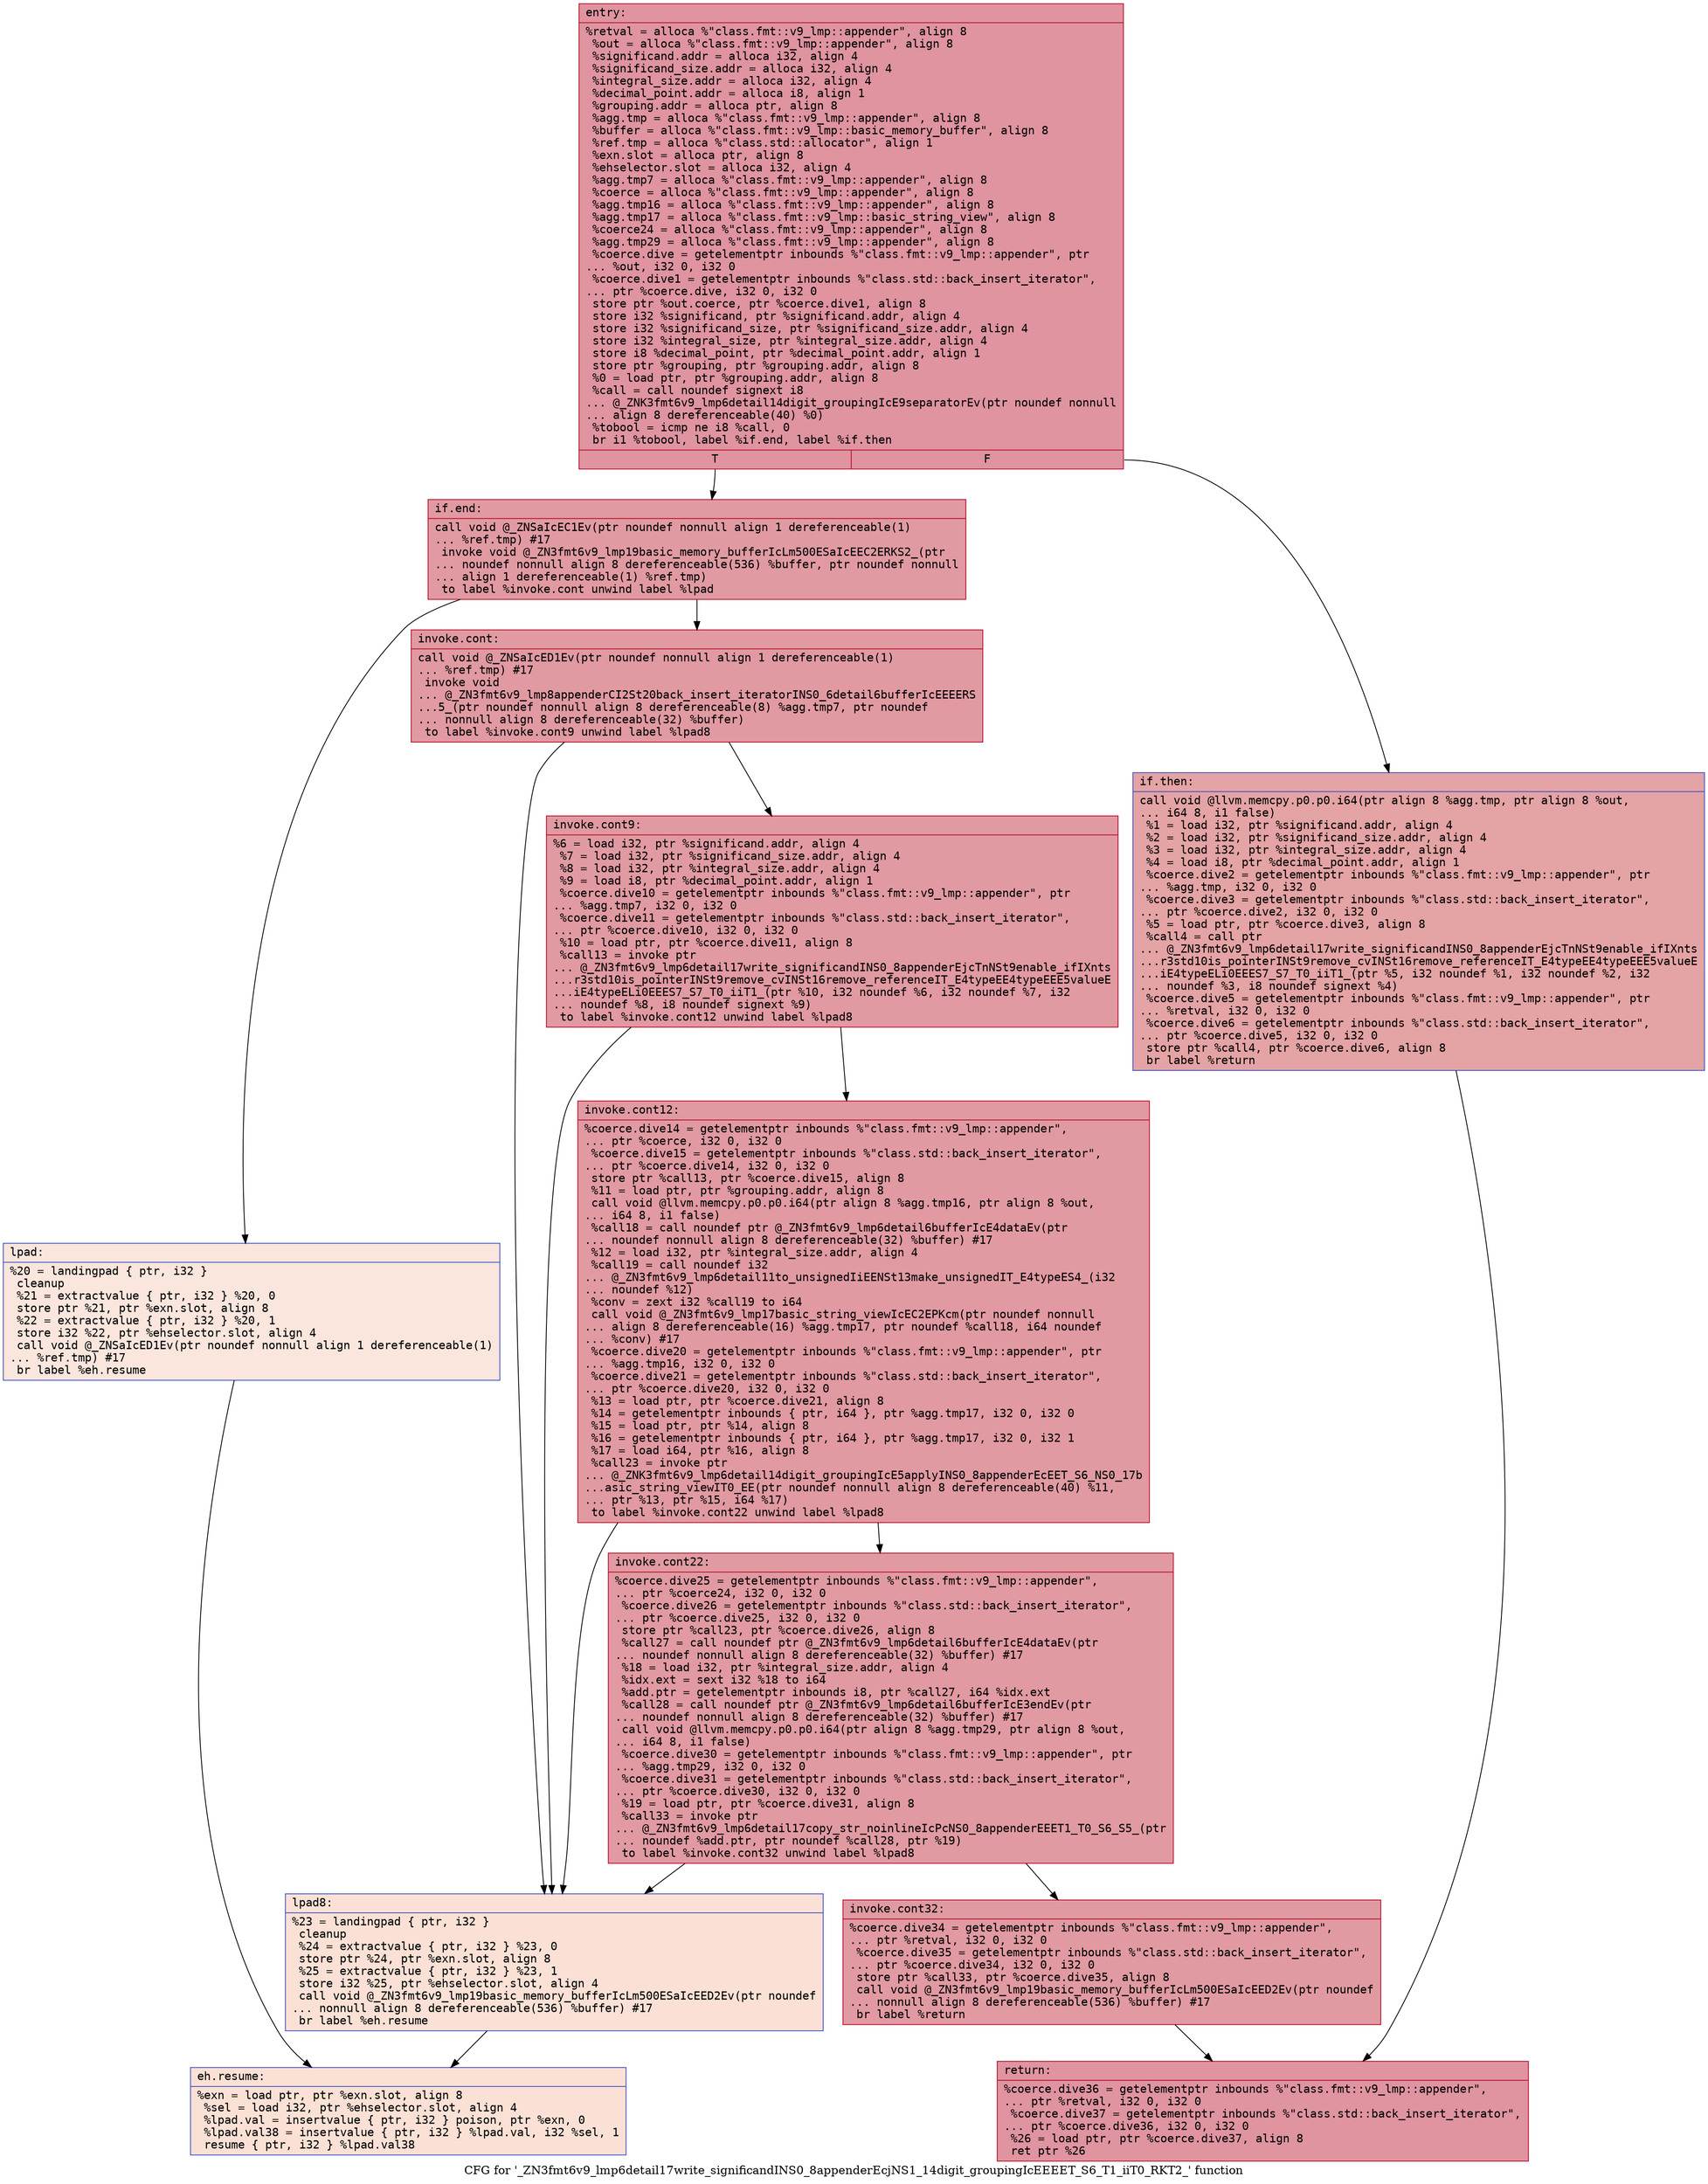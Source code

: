 digraph "CFG for '_ZN3fmt6v9_lmp6detail17write_significandINS0_8appenderEcjNS1_14digit_groupingIcEEEET_S6_T1_iiT0_RKT2_' function" {
	label="CFG for '_ZN3fmt6v9_lmp6detail17write_significandINS0_8appenderEcjNS1_14digit_groupingIcEEEET_S6_T1_iiT0_RKT2_' function";

	Node0x55fec32529e0 [shape=record,color="#b70d28ff", style=filled, fillcolor="#b70d2870" fontname="Courier",label="{entry:\l|  %retval = alloca %\"class.fmt::v9_lmp::appender\", align 8\l  %out = alloca %\"class.fmt::v9_lmp::appender\", align 8\l  %significand.addr = alloca i32, align 4\l  %significand_size.addr = alloca i32, align 4\l  %integral_size.addr = alloca i32, align 4\l  %decimal_point.addr = alloca i8, align 1\l  %grouping.addr = alloca ptr, align 8\l  %agg.tmp = alloca %\"class.fmt::v9_lmp::appender\", align 8\l  %buffer = alloca %\"class.fmt::v9_lmp::basic_memory_buffer\", align 8\l  %ref.tmp = alloca %\"class.std::allocator\", align 1\l  %exn.slot = alloca ptr, align 8\l  %ehselector.slot = alloca i32, align 4\l  %agg.tmp7 = alloca %\"class.fmt::v9_lmp::appender\", align 8\l  %coerce = alloca %\"class.fmt::v9_lmp::appender\", align 8\l  %agg.tmp16 = alloca %\"class.fmt::v9_lmp::appender\", align 8\l  %agg.tmp17 = alloca %\"class.fmt::v9_lmp::basic_string_view\", align 8\l  %coerce24 = alloca %\"class.fmt::v9_lmp::appender\", align 8\l  %agg.tmp29 = alloca %\"class.fmt::v9_lmp::appender\", align 8\l  %coerce.dive = getelementptr inbounds %\"class.fmt::v9_lmp::appender\", ptr\l... %out, i32 0, i32 0\l  %coerce.dive1 = getelementptr inbounds %\"class.std::back_insert_iterator\",\l... ptr %coerce.dive, i32 0, i32 0\l  store ptr %out.coerce, ptr %coerce.dive1, align 8\l  store i32 %significand, ptr %significand.addr, align 4\l  store i32 %significand_size, ptr %significand_size.addr, align 4\l  store i32 %integral_size, ptr %integral_size.addr, align 4\l  store i8 %decimal_point, ptr %decimal_point.addr, align 1\l  store ptr %grouping, ptr %grouping.addr, align 8\l  %0 = load ptr, ptr %grouping.addr, align 8\l  %call = call noundef signext i8\l... @_ZNK3fmt6v9_lmp6detail14digit_groupingIcE9separatorEv(ptr noundef nonnull\l... align 8 dereferenceable(40) %0)\l  %tobool = icmp ne i8 %call, 0\l  br i1 %tobool, label %if.end, label %if.then\l|{<s0>T|<s1>F}}"];
	Node0x55fec32529e0:s0 -> Node0x55fec3254530[tooltip="entry -> if.end\nProbability 62.50%" ];
	Node0x55fec32529e0:s1 -> Node0x55fec32545a0[tooltip="entry -> if.then\nProbability 37.50%" ];
	Node0x55fec32545a0 [shape=record,color="#3d50c3ff", style=filled, fillcolor="#c32e3170" fontname="Courier",label="{if.then:\l|  call void @llvm.memcpy.p0.p0.i64(ptr align 8 %agg.tmp, ptr align 8 %out,\l... i64 8, i1 false)\l  %1 = load i32, ptr %significand.addr, align 4\l  %2 = load i32, ptr %significand_size.addr, align 4\l  %3 = load i32, ptr %integral_size.addr, align 4\l  %4 = load i8, ptr %decimal_point.addr, align 1\l  %coerce.dive2 = getelementptr inbounds %\"class.fmt::v9_lmp::appender\", ptr\l... %agg.tmp, i32 0, i32 0\l  %coerce.dive3 = getelementptr inbounds %\"class.std::back_insert_iterator\",\l... ptr %coerce.dive2, i32 0, i32 0\l  %5 = load ptr, ptr %coerce.dive3, align 8\l  %call4 = call ptr\l... @_ZN3fmt6v9_lmp6detail17write_significandINS0_8appenderEjcTnNSt9enable_ifIXnts\l...r3std10is_pointerINSt9remove_cvINSt16remove_referenceIT_E4typeEE4typeEEE5valueE\l...iE4typeELi0EEES7_S7_T0_iiT1_(ptr %5, i32 noundef %1, i32 noundef %2, i32\l... noundef %3, i8 noundef signext %4)\l  %coerce.dive5 = getelementptr inbounds %\"class.fmt::v9_lmp::appender\", ptr\l... %retval, i32 0, i32 0\l  %coerce.dive6 = getelementptr inbounds %\"class.std::back_insert_iterator\",\l... ptr %coerce.dive5, i32 0, i32 0\l  store ptr %call4, ptr %coerce.dive6, align 8\l  br label %return\l}"];
	Node0x55fec32545a0 -> Node0x55fec32551b0[tooltip="if.then -> return\nProbability 100.00%" ];
	Node0x55fec3254530 [shape=record,color="#b70d28ff", style=filled, fillcolor="#bb1b2c70" fontname="Courier",label="{if.end:\l|  call void @_ZNSaIcEC1Ev(ptr noundef nonnull align 1 dereferenceable(1)\l... %ref.tmp) #17\l  invoke void @_ZN3fmt6v9_lmp19basic_memory_bufferIcLm500ESaIcEEC2ERKS2_(ptr\l... noundef nonnull align 8 dereferenceable(536) %buffer, ptr noundef nonnull\l... align 1 dereferenceable(1) %ref.tmp)\l          to label %invoke.cont unwind label %lpad\l}"];
	Node0x55fec3254530 -> Node0x55fec3255380[tooltip="if.end -> invoke.cont\nProbability 100.00%" ];
	Node0x55fec3254530 -> Node0x55fec3255400[tooltip="if.end -> lpad\nProbability 0.00%" ];
	Node0x55fec3255380 [shape=record,color="#b70d28ff", style=filled, fillcolor="#bb1b2c70" fontname="Courier",label="{invoke.cont:\l|  call void @_ZNSaIcED1Ev(ptr noundef nonnull align 1 dereferenceable(1)\l... %ref.tmp) #17\l  invoke void\l... @_ZN3fmt6v9_lmp8appenderCI2St20back_insert_iteratorINS0_6detail6bufferIcEEEERS\l...5_(ptr noundef nonnull align 8 dereferenceable(8) %agg.tmp7, ptr noundef\l... nonnull align 8 dereferenceable(32) %buffer)\l          to label %invoke.cont9 unwind label %lpad8\l}"];
	Node0x55fec3255380 -> Node0x55fec3255680[tooltip="invoke.cont -> invoke.cont9\nProbability 100.00%" ];
	Node0x55fec3255380 -> Node0x55fec3255760[tooltip="invoke.cont -> lpad8\nProbability 0.00%" ];
	Node0x55fec3255680 [shape=record,color="#b70d28ff", style=filled, fillcolor="#bb1b2c70" fontname="Courier",label="{invoke.cont9:\l|  %6 = load i32, ptr %significand.addr, align 4\l  %7 = load i32, ptr %significand_size.addr, align 4\l  %8 = load i32, ptr %integral_size.addr, align 4\l  %9 = load i8, ptr %decimal_point.addr, align 1\l  %coerce.dive10 = getelementptr inbounds %\"class.fmt::v9_lmp::appender\", ptr\l... %agg.tmp7, i32 0, i32 0\l  %coerce.dive11 = getelementptr inbounds %\"class.std::back_insert_iterator\",\l... ptr %coerce.dive10, i32 0, i32 0\l  %10 = load ptr, ptr %coerce.dive11, align 8\l  %call13 = invoke ptr\l... @_ZN3fmt6v9_lmp6detail17write_significandINS0_8appenderEjcTnNSt9enable_ifIXnts\l...r3std10is_pointerINSt9remove_cvINSt16remove_referenceIT_E4typeEE4typeEEE5valueE\l...iE4typeELi0EEES7_S7_T0_iiT1_(ptr %10, i32 noundef %6, i32 noundef %7, i32\l... noundef %8, i8 noundef signext %9)\l          to label %invoke.cont12 unwind label %lpad8\l}"];
	Node0x55fec3255680 -> Node0x55fec3255e60[tooltip="invoke.cont9 -> invoke.cont12\nProbability 100.00%" ];
	Node0x55fec3255680 -> Node0x55fec3255760[tooltip="invoke.cont9 -> lpad8\nProbability 0.00%" ];
	Node0x55fec3255e60 [shape=record,color="#b70d28ff", style=filled, fillcolor="#bb1b2c70" fontname="Courier",label="{invoke.cont12:\l|  %coerce.dive14 = getelementptr inbounds %\"class.fmt::v9_lmp::appender\",\l... ptr %coerce, i32 0, i32 0\l  %coerce.dive15 = getelementptr inbounds %\"class.std::back_insert_iterator\",\l... ptr %coerce.dive14, i32 0, i32 0\l  store ptr %call13, ptr %coerce.dive15, align 8\l  %11 = load ptr, ptr %grouping.addr, align 8\l  call void @llvm.memcpy.p0.p0.i64(ptr align 8 %agg.tmp16, ptr align 8 %out,\l... i64 8, i1 false)\l  %call18 = call noundef ptr @_ZN3fmt6v9_lmp6detail6bufferIcE4dataEv(ptr\l... noundef nonnull align 8 dereferenceable(32) %buffer) #17\l  %12 = load i32, ptr %integral_size.addr, align 4\l  %call19 = call noundef i32\l... @_ZN3fmt6v9_lmp6detail11to_unsignedIiEENSt13make_unsignedIT_E4typeES4_(i32\l... noundef %12)\l  %conv = zext i32 %call19 to i64\l  call void @_ZN3fmt6v9_lmp17basic_string_viewIcEC2EPKcm(ptr noundef nonnull\l... align 8 dereferenceable(16) %agg.tmp17, ptr noundef %call18, i64 noundef\l... %conv) #17\l  %coerce.dive20 = getelementptr inbounds %\"class.fmt::v9_lmp::appender\", ptr\l... %agg.tmp16, i32 0, i32 0\l  %coerce.dive21 = getelementptr inbounds %\"class.std::back_insert_iterator\",\l... ptr %coerce.dive20, i32 0, i32 0\l  %13 = load ptr, ptr %coerce.dive21, align 8\l  %14 = getelementptr inbounds \{ ptr, i64 \}, ptr %agg.tmp17, i32 0, i32 0\l  %15 = load ptr, ptr %14, align 8\l  %16 = getelementptr inbounds \{ ptr, i64 \}, ptr %agg.tmp17, i32 0, i32 1\l  %17 = load i64, ptr %16, align 8\l  %call23 = invoke ptr\l... @_ZNK3fmt6v9_lmp6detail14digit_groupingIcE5applyINS0_8appenderEcEET_S6_NS0_17b\l...asic_string_viewIT0_EE(ptr noundef nonnull align 8 dereferenceable(40) %11,\l... ptr %13, ptr %15, i64 %17)\l          to label %invoke.cont22 unwind label %lpad8\l}"];
	Node0x55fec3255e60 -> Node0x55fec3256f60[tooltip="invoke.cont12 -> invoke.cont22\nProbability 100.00%" ];
	Node0x55fec3255e60 -> Node0x55fec3255760[tooltip="invoke.cont12 -> lpad8\nProbability 0.00%" ];
	Node0x55fec3256f60 [shape=record,color="#b70d28ff", style=filled, fillcolor="#bb1b2c70" fontname="Courier",label="{invoke.cont22:\l|  %coerce.dive25 = getelementptr inbounds %\"class.fmt::v9_lmp::appender\",\l... ptr %coerce24, i32 0, i32 0\l  %coerce.dive26 = getelementptr inbounds %\"class.std::back_insert_iterator\",\l... ptr %coerce.dive25, i32 0, i32 0\l  store ptr %call23, ptr %coerce.dive26, align 8\l  %call27 = call noundef ptr @_ZN3fmt6v9_lmp6detail6bufferIcE4dataEv(ptr\l... noundef nonnull align 8 dereferenceable(32) %buffer) #17\l  %18 = load i32, ptr %integral_size.addr, align 4\l  %idx.ext = sext i32 %18 to i64\l  %add.ptr = getelementptr inbounds i8, ptr %call27, i64 %idx.ext\l  %call28 = call noundef ptr @_ZN3fmt6v9_lmp6detail6bufferIcE3endEv(ptr\l... noundef nonnull align 8 dereferenceable(32) %buffer) #17\l  call void @llvm.memcpy.p0.p0.i64(ptr align 8 %agg.tmp29, ptr align 8 %out,\l... i64 8, i1 false)\l  %coerce.dive30 = getelementptr inbounds %\"class.fmt::v9_lmp::appender\", ptr\l... %agg.tmp29, i32 0, i32 0\l  %coerce.dive31 = getelementptr inbounds %\"class.std::back_insert_iterator\",\l... ptr %coerce.dive30, i32 0, i32 0\l  %19 = load ptr, ptr %coerce.dive31, align 8\l  %call33 = invoke ptr\l... @_ZN3fmt6v9_lmp6detail17copy_str_noinlineIcPcNS0_8appenderEEET1_T0_S6_S5_(ptr\l... noundef %add.ptr, ptr noundef %call28, ptr %19)\l          to label %invoke.cont32 unwind label %lpad8\l}"];
	Node0x55fec3256f60 -> Node0x55fec3257c80[tooltip="invoke.cont22 -> invoke.cont32\nProbability 100.00%" ];
	Node0x55fec3256f60 -> Node0x55fec3255760[tooltip="invoke.cont22 -> lpad8\nProbability 0.00%" ];
	Node0x55fec3257c80 [shape=record,color="#b70d28ff", style=filled, fillcolor="#bb1b2c70" fontname="Courier",label="{invoke.cont32:\l|  %coerce.dive34 = getelementptr inbounds %\"class.fmt::v9_lmp::appender\",\l... ptr %retval, i32 0, i32 0\l  %coerce.dive35 = getelementptr inbounds %\"class.std::back_insert_iterator\",\l... ptr %coerce.dive34, i32 0, i32 0\l  store ptr %call33, ptr %coerce.dive35, align 8\l  call void @_ZN3fmt6v9_lmp19basic_memory_bufferIcLm500ESaIcEED2Ev(ptr noundef\l... nonnull align 8 dereferenceable(536) %buffer) #17\l  br label %return\l}"];
	Node0x55fec3257c80 -> Node0x55fec32551b0[tooltip="invoke.cont32 -> return\nProbability 100.00%" ];
	Node0x55fec3255400 [shape=record,color="#3d50c3ff", style=filled, fillcolor="#f3c7b170" fontname="Courier",label="{lpad:\l|  %20 = landingpad \{ ptr, i32 \}\l          cleanup\l  %21 = extractvalue \{ ptr, i32 \} %20, 0\l  store ptr %21, ptr %exn.slot, align 8\l  %22 = extractvalue \{ ptr, i32 \} %20, 1\l  store i32 %22, ptr %ehselector.slot, align 4\l  call void @_ZNSaIcED1Ev(ptr noundef nonnull align 1 dereferenceable(1)\l... %ref.tmp) #17\l  br label %eh.resume\l}"];
	Node0x55fec3255400 -> Node0x55fec3258620[tooltip="lpad -> eh.resume\nProbability 100.00%" ];
	Node0x55fec3255760 [shape=record,color="#3d50c3ff", style=filled, fillcolor="#f7bca170" fontname="Courier",label="{lpad8:\l|  %23 = landingpad \{ ptr, i32 \}\l          cleanup\l  %24 = extractvalue \{ ptr, i32 \} %23, 0\l  store ptr %24, ptr %exn.slot, align 8\l  %25 = extractvalue \{ ptr, i32 \} %23, 1\l  store i32 %25, ptr %ehselector.slot, align 4\l  call void @_ZN3fmt6v9_lmp19basic_memory_bufferIcLm500ESaIcEED2Ev(ptr noundef\l... nonnull align 8 dereferenceable(536) %buffer) #17\l  br label %eh.resume\l}"];
	Node0x55fec3255760 -> Node0x55fec3258620[tooltip="lpad8 -> eh.resume\nProbability 100.00%" ];
	Node0x55fec32551b0 [shape=record,color="#b70d28ff", style=filled, fillcolor="#b70d2870" fontname="Courier",label="{return:\l|  %coerce.dive36 = getelementptr inbounds %\"class.fmt::v9_lmp::appender\",\l... ptr %retval, i32 0, i32 0\l  %coerce.dive37 = getelementptr inbounds %\"class.std::back_insert_iterator\",\l... ptr %coerce.dive36, i32 0, i32 0\l  %26 = load ptr, ptr %coerce.dive37, align 8\l  ret ptr %26\l}"];
	Node0x55fec3258620 [shape=record,color="#3d50c3ff", style=filled, fillcolor="#f7bca170" fontname="Courier",label="{eh.resume:\l|  %exn = load ptr, ptr %exn.slot, align 8\l  %sel = load i32, ptr %ehselector.slot, align 4\l  %lpad.val = insertvalue \{ ptr, i32 \} poison, ptr %exn, 0\l  %lpad.val38 = insertvalue \{ ptr, i32 \} %lpad.val, i32 %sel, 1\l  resume \{ ptr, i32 \} %lpad.val38\l}"];
}
